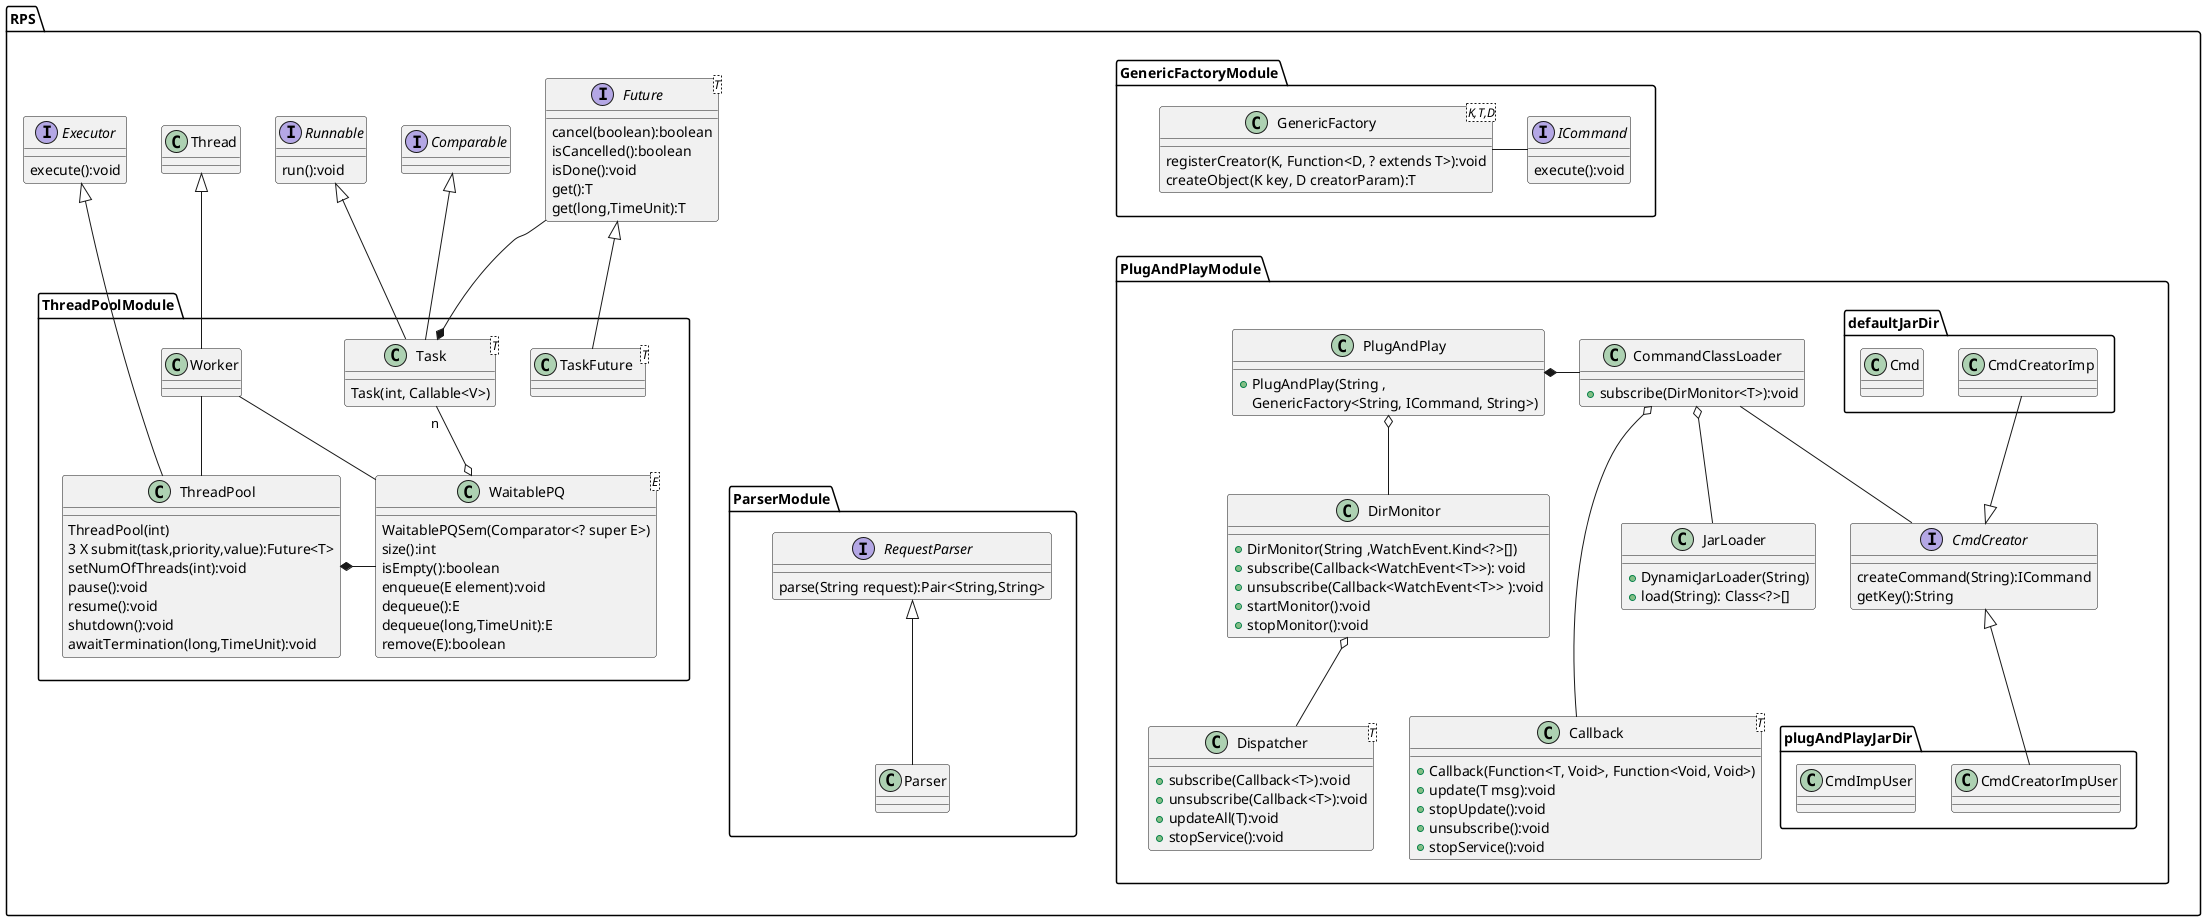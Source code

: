 @startuml
'https://plantuml.com/class-diagram

folder RPS{

folder PlugAndPlayModule{
class PlugAndPlay {
+PlugAndPlay(String ,
GenericFactory<String, ICommand, String>)
}

class JarLoader {
+DynamicJarLoader(String)
+load(String): Class<?>[]
}

interface CmdCreator {
 createCommand(String):ICommand
   getKey():String
}

class DirMonitor {
 +DirMonitor(String ,WatchEvent.Kind<?>[])
 +subscribe(Callback<WatchEvent<T>>): void
 +unsubscribe(Callback<WatchEvent<T>> ):void
 +startMonitor():void
 +stopMonitor():void
}
folder defaultJarDir{
 class CmdCreatorImp
 class Cmd
}
class Callback<T>{
+Callback(Function<T, Void>, Function<Void, Void>)
    +update(T msg):void
    +stopUpdate():void
    +unsubscribe():void
    +stopService():void
}

class Dispatcher<T>{
+subscribe(Callback<T>):void
+unsubscribe(Callback<T>):void
+updateAll(T):void
+stopService():void
}

folder plugAndPlayJarDir{
  class CmdCreatorImpUser
  class CmdImpUser
 }

 class CommandClassLoader{
     +subscribe(DirMonitor<T>):void
 }

}


folder GenericFactoryModule {
interface ICommand{
    execute():void
}
class GenericFactory<K,T,D>{
registerCreator(K, Function<D, ? extends T>):void
createObject(K key, D creatorParam):T
}

}
folder ParserModule{
interface RequestParser{
 parse(String request):Pair<String,String>
}

class Parser
}

interface Executor{
 execute():void


}




interface Comparable



interface Runnable{
run():void
}

interface Future<T>{
cancel(boolean):boolean
isCancelled():boolean
isDone():void
get():T
get(long,TimeUnit):T
}

class Thread


folder ThreadPoolModule{
class Worker
class WaitablePQ<E>{
WaitablePQSem(Comparator<? super E>)
size():int
isEmpty():boolean
enqueue(E element):void
dequeue():E
dequeue(long,TimeUnit):E
remove(E):boolean
}

class ThreadPool{
    ThreadPool(int)
    3 X submit(task,priority,value):Future<T>
    setNumOfThreads(int):void
    pause():void
    resume():void
    shutdown():void
    awaitTermination(long,TimeUnit):void
}

class Task<T>{
Task(int, Callable<V>)
}
class TaskFuture<T>
}







 }

PlugAndPlay o-d- DirMonitor
PlugAndPlay *-r- CommandClassLoader

CommandClassLoader o-- JarLoader

CommandClassLoader -[hidden]- DirMonitor
CommandClassLoader o-- Callback
DirMonitor o-- Dispatcher
Callback -[hidden]u- DirMonitor
GenericFactoryModule -[hidden]d- PlugAndPlayModule
GenericFactory -r- ICommand

CmdCreator <|-u-CmdCreatorImp
CmdCreator <|-d-CmdCreatorImpUser
CmdCreatorImp -[hidden]r- CmdCreatorImpUser


CommandClassLoader -- CmdCreator

Executor <|-d- ThreadPool
ThreadPool *-l- WaitablePQ
WaitablePQ o-u-"n" Task

Task *-u- Future
Future -[hidden]l- Comparable
Executor -[hidden]l- Thread
Future <|-u- TaskFuture
Task -u-|> Runnable
Task -u-|> Comparable

Worker -u-|> Thread
Worker -- WaitablePQ
Worker -- ThreadPool

Parser -u-|> RequestParser

ThreadPoolModule -[hidden]d- ParserModule
ThreadPoolModule -[hidden]l- PlugAndPlayModule
ParserModule -[hidden]l- PlugAndPlayModule
GenericFactoryModule -[hidden]d- PlugAndPlayModule










@enduml